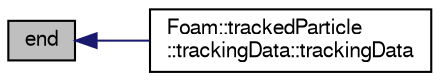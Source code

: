 digraph "end"
{
  bgcolor="transparent";
  edge [fontname="FreeSans",fontsize="10",labelfontname="FreeSans",labelfontsize="10"];
  node [fontname="FreeSans",fontsize="10",shape=record];
  rankdir="LR";
  Node72 [label="end",height=0.2,width=0.4,color="black", fillcolor="grey75", style="filled", fontcolor="black"];
  Node72 -> Node73 [dir="back",color="midnightblue",fontsize="10",style="solid",fontname="FreeSans"];
  Node73 [label="Foam::trackedParticle\l::trackingData::trackingData",height=0.2,width=0.4,color="black",URL="$a24702.html#a780b49efb48ccac07001fd12fa1d3d1d"];
}
